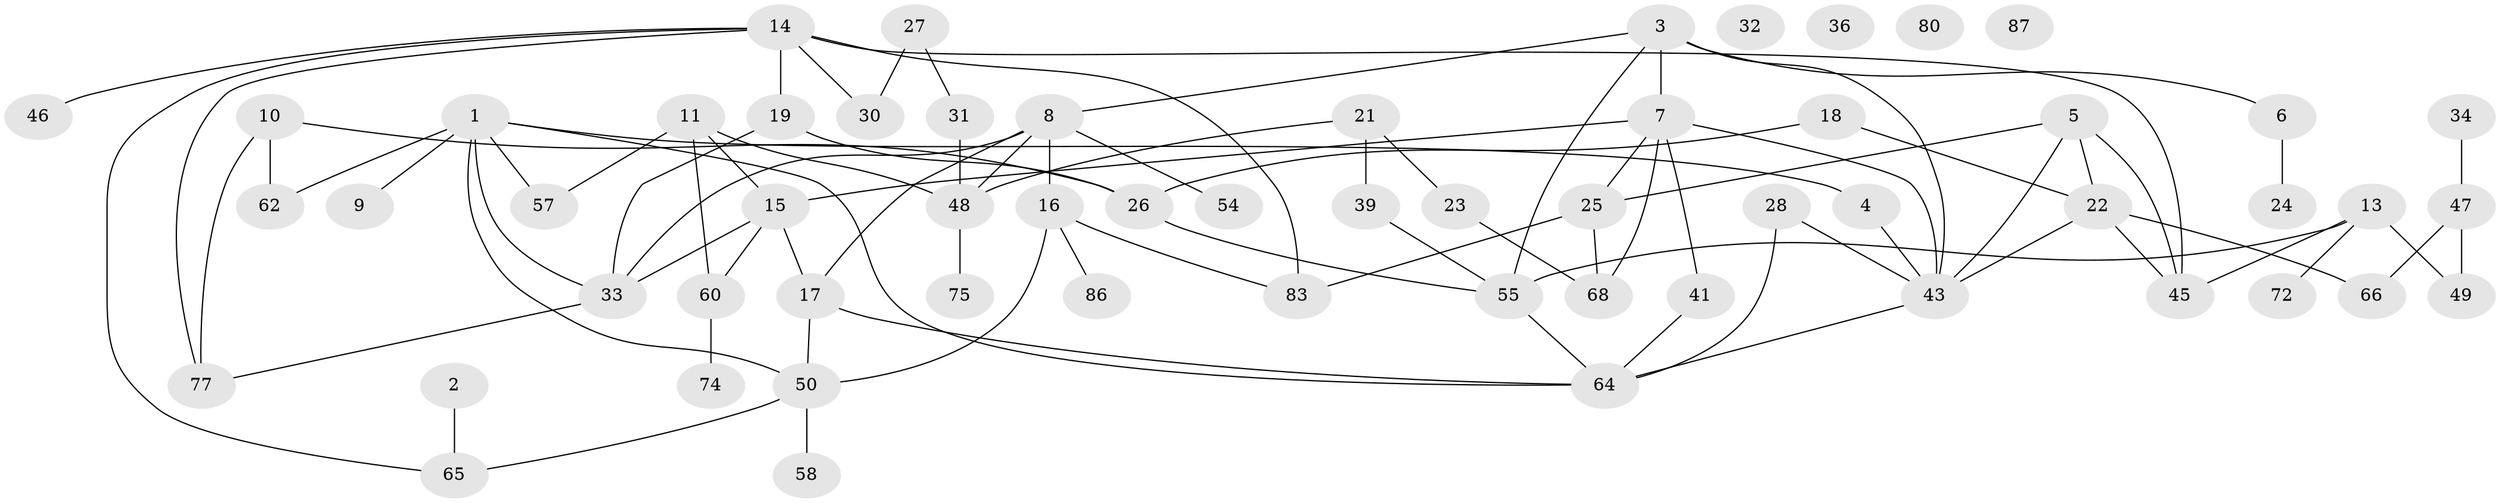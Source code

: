 // original degree distribution, {5: 0.10344827586206896, 2: 0.3218390804597701, 4: 0.13793103448275862, 1: 0.14942528735632185, 3: 0.22988505747126436, 0: 0.04597701149425287, 8: 0.011494252873563218}
// Generated by graph-tools (version 1.1) at 2025/41/03/06/25 10:41:20]
// undirected, 59 vertices, 86 edges
graph export_dot {
graph [start="1"]
  node [color=gray90,style=filled];
  1 [super="+12"];
  2 [super="+73"];
  3 [super="+40"];
  4;
  5;
  6;
  7 [super="+20"];
  8 [super="+69"];
  9;
  10 [super="+37"];
  11;
  13 [super="+59"];
  14 [super="+82"];
  15 [super="+53"];
  16;
  17 [super="+29"];
  18;
  19;
  21 [super="+56"];
  22 [super="+79"];
  23;
  24 [super="+84"];
  25 [super="+42"];
  26 [super="+38"];
  27 [super="+35"];
  28;
  30;
  31;
  32;
  33 [super="+52"];
  34 [super="+51"];
  36;
  39;
  41;
  43 [super="+44"];
  45 [super="+61"];
  46;
  47;
  48 [super="+81"];
  49;
  50 [super="+63"];
  54;
  55 [super="+76"];
  57 [super="+78"];
  58;
  60 [super="+67"];
  62;
  64 [super="+71"];
  65;
  66 [super="+70"];
  68;
  72;
  74;
  75;
  77;
  80;
  83 [super="+85"];
  86;
  87;
  1 -- 4;
  1 -- 9;
  1 -- 33;
  1 -- 50;
  1 -- 62;
  1 -- 57;
  1 -- 64;
  2 -- 65;
  3 -- 7;
  3 -- 6;
  3 -- 55;
  3 -- 8;
  3 -- 43;
  4 -- 43;
  5 -- 25;
  5 -- 43;
  5 -- 45;
  5 -- 22;
  6 -- 24;
  7 -- 25;
  7 -- 41;
  7 -- 15;
  7 -- 68;
  7 -- 43;
  8 -- 48;
  8 -- 54;
  8 -- 16;
  8 -- 33;
  8 -- 17;
  10 -- 77;
  10 -- 26;
  10 -- 62;
  11 -- 48;
  11 -- 60;
  11 -- 57;
  11 -- 15;
  13 -- 72;
  13 -- 55;
  13 -- 45;
  13 -- 49;
  14 -- 65;
  14 -- 19;
  14 -- 30;
  14 -- 77;
  14 -- 46;
  14 -- 45;
  14 -- 83;
  15 -- 17;
  15 -- 60;
  15 -- 33;
  16 -- 50;
  16 -- 86;
  16 -- 83;
  17 -- 50;
  17 -- 64;
  18 -- 22;
  18 -- 26;
  19 -- 33 [weight=2];
  19 -- 26;
  21 -- 39;
  21 -- 48;
  21 -- 23;
  22 -- 66;
  22 -- 43;
  22 -- 45;
  23 -- 68;
  25 -- 68;
  25 -- 83;
  26 -- 55;
  27 -- 30;
  27 -- 31;
  28 -- 43;
  28 -- 64;
  31 -- 48;
  33 -- 77;
  34 -- 47;
  39 -- 55;
  41 -- 64;
  43 -- 64;
  47 -- 49;
  47 -- 66;
  48 -- 75;
  50 -- 65;
  50 -- 58;
  55 -- 64;
  60 -- 74;
}
